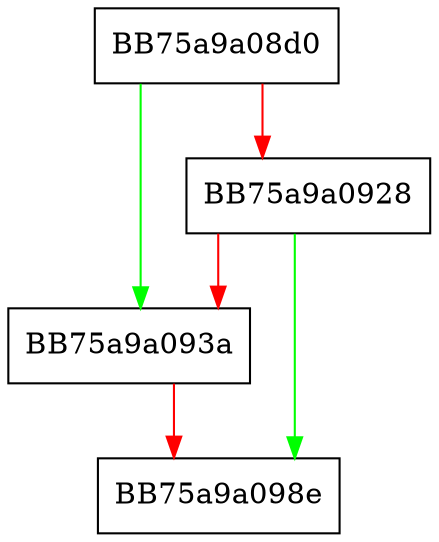 digraph configure_node {
  node [shape="box"];
  graph [splines=ortho];
  BB75a9a08d0 -> BB75a9a093a [color="green"];
  BB75a9a08d0 -> BB75a9a0928 [color="red"];
  BB75a9a0928 -> BB75a9a098e [color="green"];
  BB75a9a0928 -> BB75a9a093a [color="red"];
  BB75a9a093a -> BB75a9a098e [color="red"];
}
